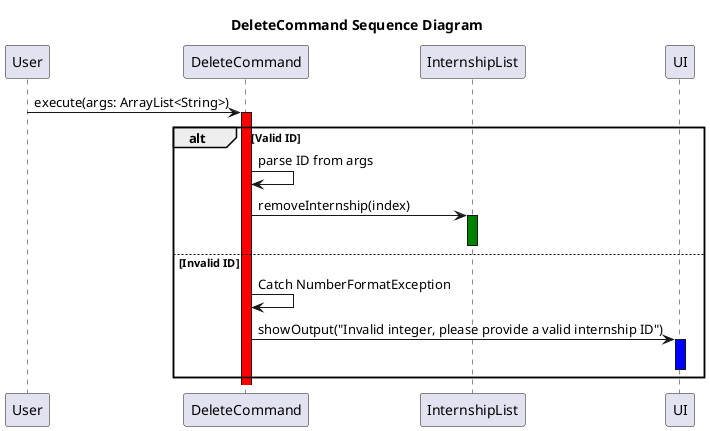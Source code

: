 @startuml
title DeleteCommand Sequence Diagram

User -> DeleteCommand: execute(args: ArrayList<String>)
activate DeleteCommand #red
alt Valid ID
    DeleteCommand -> DeleteCommand: parse ID from args
    DeleteCommand -> InternshipList: removeInternship(index)
    activate InternshipList #green
    deactivate InternshipList #green
else Invalid ID
    DeleteCommand -> DeleteCommand: Catch NumberFormatException
    DeleteCommand -> UI: showOutput("Invalid integer, please provide a valid internship ID")
    activate UI #blue
    deactivate UI
end

@enduml